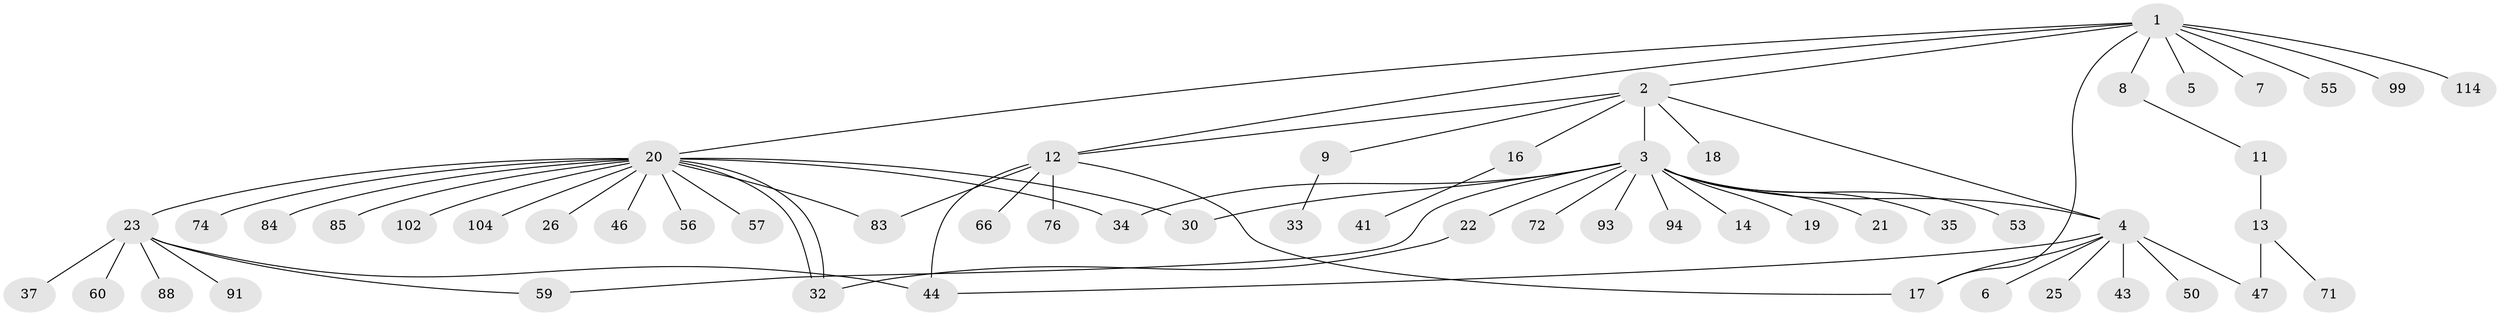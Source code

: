 // original degree distribution, {10: 0.017391304347826087, 9: 0.008695652173913044, 4: 0.043478260869565216, 1: 0.5478260869565217, 2: 0.2608695652173913, 12: 0.008695652173913044, 5: 0.02608695652173913, 7: 0.017391304347826087, 8: 0.008695652173913044, 16: 0.008695652173913044, 6: 0.008695652173913044, 3: 0.043478260869565216}
// Generated by graph-tools (version 1.1) at 2025/14/03/09/25 04:14:46]
// undirected, 57 vertices, 69 edges
graph export_dot {
graph [start="1"]
  node [color=gray90,style=filled];
  1 [super="+24+15"];
  2 [super="+103+64"];
  3 [super="+10"];
  4;
  5;
  6;
  7;
  8;
  9;
  11 [super="+31+38+27"];
  12;
  13;
  14 [super="+106"];
  16;
  17 [super="+68+49+28+54+61+36+29"];
  18;
  19;
  20;
  21;
  22 [super="+42+58"];
  23 [super="+48"];
  25;
  26;
  30 [super="+40"];
  32 [super="+101+39+45"];
  33;
  34;
  35;
  37;
  41;
  43 [super="+51"];
  44 [super="+112+115"];
  46 [super="+86+105"];
  47 [super="+87"];
  50 [super="+92"];
  53 [super="+95"];
  55;
  56;
  57 [super="+111"];
  59;
  60 [super="+69"];
  66;
  71 [super="+82+75"];
  72 [super="+98"];
  74;
  76;
  83;
  84;
  85;
  88 [super="+109"];
  91;
  93;
  94;
  99;
  102;
  104;
  114;
  1 -- 2;
  1 -- 5;
  1 -- 7;
  1 -- 8;
  1 -- 17;
  1 -- 55;
  1 -- 99;
  1 -- 114;
  1 -- 12;
  1 -- 20;
  2 -- 3;
  2 -- 4;
  2 -- 9;
  2 -- 12;
  2 -- 16;
  2 -- 18;
  3 -- 19;
  3 -- 22;
  3 -- 34;
  3 -- 4;
  3 -- 35;
  3 -- 72;
  3 -- 14;
  3 -- 21;
  3 -- 53;
  3 -- 30;
  3 -- 59;
  3 -- 93;
  3 -- 94;
  4 -- 6;
  4 -- 25;
  4 -- 43 [weight=2];
  4 -- 44;
  4 -- 47;
  4 -- 50;
  4 -- 17;
  8 -- 11;
  9 -- 33;
  11 -- 13 [weight=2];
  12 -- 44;
  12 -- 66;
  12 -- 76;
  12 -- 83;
  12 -- 17;
  13 -- 71;
  13 -- 47;
  16 -- 41;
  20 -- 23;
  20 -- 26;
  20 -- 30;
  20 -- 32;
  20 -- 32;
  20 -- 34;
  20 -- 46;
  20 -- 56;
  20 -- 57;
  20 -- 74;
  20 -- 83;
  20 -- 84;
  20 -- 85;
  20 -- 102;
  20 -- 104;
  22 -- 32;
  23 -- 37;
  23 -- 59;
  23 -- 60;
  23 -- 91;
  23 -- 88;
  23 -- 44;
}
